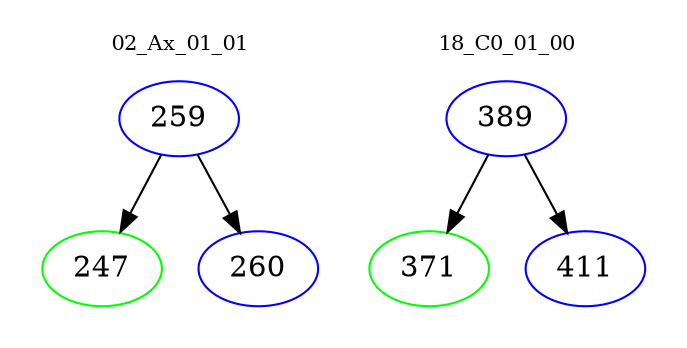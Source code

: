 digraph{
subgraph cluster_0 {
color = white
label = "02_Ax_01_01";
fontsize=10;
T0_259 [label="259", color="blue"]
T0_259 -> T0_247 [color="black"]
T0_247 [label="247", color="green"]
T0_259 -> T0_260 [color="black"]
T0_260 [label="260", color="blue"]
}
subgraph cluster_1 {
color = white
label = "18_C0_01_00";
fontsize=10;
T1_389 [label="389", color="blue"]
T1_389 -> T1_371 [color="black"]
T1_371 [label="371", color="green"]
T1_389 -> T1_411 [color="black"]
T1_411 [label="411", color="blue"]
}
}
